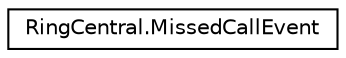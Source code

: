 digraph "Graphical Class Hierarchy"
{
 // LATEX_PDF_SIZE
  edge [fontname="Helvetica",fontsize="10",labelfontname="Helvetica",labelfontsize="10"];
  node [fontname="Helvetica",fontsize="10",shape=record];
  rankdir="LR";
  Node0 [label="RingCentral.MissedCallEvent",height=0.2,width=0.4,color="black", fillcolor="white", style="filled",URL="$classRingCentral_1_1MissedCallEvent.html",tooltip=" "];
}
